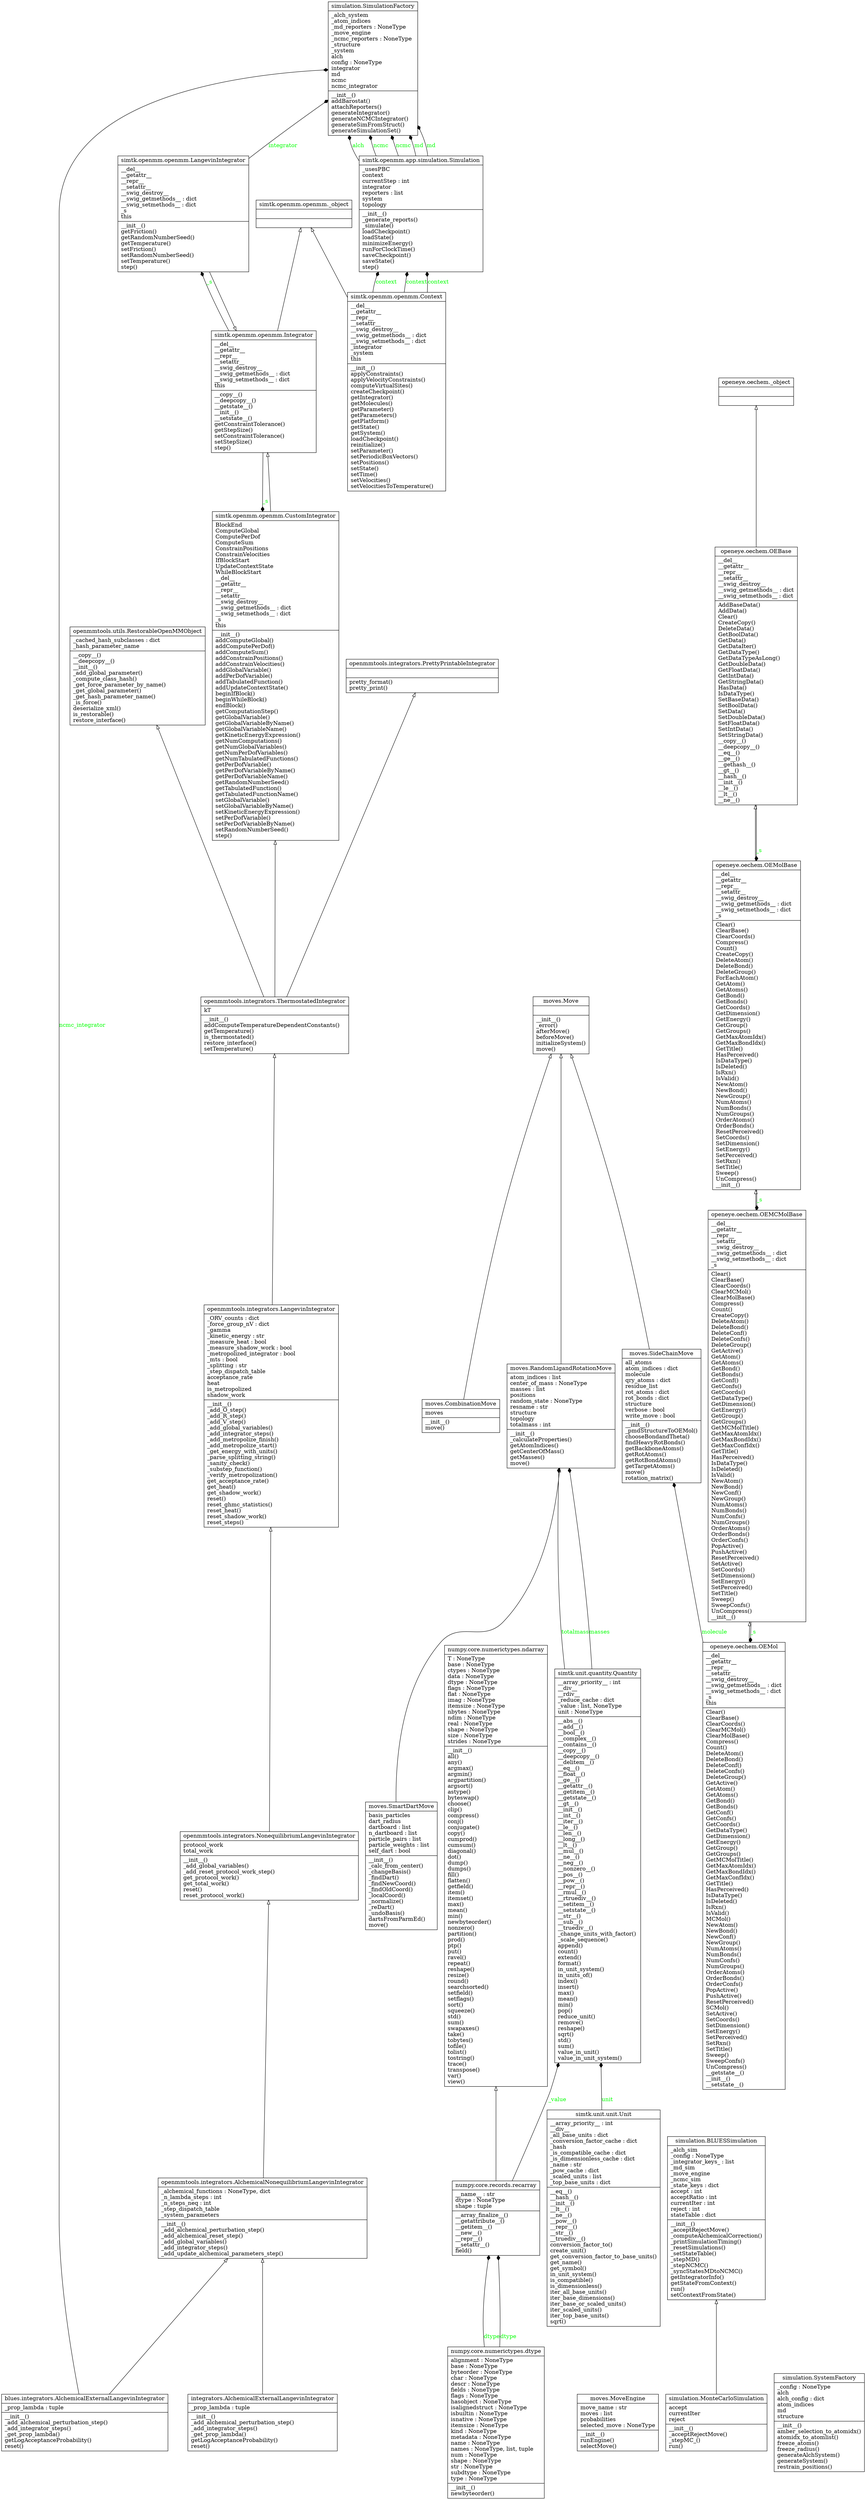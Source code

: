 digraph "classes_blues" {
charset="utf-8"
rankdir=BT
"0" [label="{blues.integrators.AlchemicalExternalLangevinIntegrator|_prop_lambda : tuple\l|__init__()\l_add_alchemical_perturbation_step()\l_add_integrator_steps()\l_get_prop_lambda()\lgetLogAcceptanceProbability()\lreset()\l}", shape="record"];
"1" [label="{integrators.AlchemicalExternalLangevinIntegrator|_prop_lambda : tuple\l|__init__()\l_add_alchemical_perturbation_step()\l_add_integrator_steps()\l_get_prop_lambda()\lgetLogAcceptanceProbability()\lreset()\l}", shape="record"];
"2" [label="{moves.CombinationMove|moves\l|__init__()\lmove()\l}", shape="record"];
"3" [label="{moves.Move|\l|__init__()\l_error()\lafterMove()\lbeforeMove()\linitializeSystem()\lmove()\l}", shape="record"];
"4" [label="{moves.MoveEngine|move_name : str\lmoves : list\lprobabilities\lselected_move : NoneType\l|__init__()\lrunEngine()\lselectMove()\l}", shape="record"];
"5" [label="{moves.RandomLigandRotationMove|atom_indices : list\lcenter_of_mass : NoneType\lmasses : list\lpositions\lrandom_state : NoneType\lresname : str\lstructure\ltopology\ltotalmass : int\l|__init__()\l_calculateProperties()\lgetAtomIndices()\lgetCenterOfMass()\lgetMasses()\lmove()\l}", shape="record"];
"6" [label="{moves.SideChainMove|all_atoms\latom_indices : dict\lmolecule\lqry_atoms : dict\lresidue_list\lrot_atoms : dict\lrot_bonds : dict\lstructure\lverbose : bool\lwrite_move : bool\l|__init__()\l_pmdStructureToOEMol()\lchooseBondandTheta()\lfindHeavyRotBonds()\lgetBackboneAtoms()\lgetRotAtoms()\lgetRotBondAtoms()\lgetTargetAtoms()\lmove()\lrotation_matrix()\l}", shape="record"];
"7" [label="{moves.SmartDartMove|basis_particles\ldart_radius\ldartboard : list\ln_dartboard : list\lparticle_pairs : list\lparticle_weights : list\lself_dart : bool\l|__init__()\l_calc_from_center()\l_changeBasis()\l_findDart()\l_findNewCoord()\l_findOldCoord()\l_localCoord()\l_normalize()\l_reDart()\l_undoBasis()\ldartsFromParmEd()\lmove()\l}", shape="record"];
"8" [label="{numpy.core.numerictypes.dtype|alignment : NoneType\lbase : NoneType\lbyteorder : NoneType\lchar : NoneType\ldescr : NoneType\lfields : NoneType\lflags : NoneType\lhasobject : NoneType\lisalignedstruct : NoneType\lisbuiltin : NoneType\lisnative : NoneType\litemsize : NoneType\lkind : NoneType\lmetadata : NoneType\lname : NoneType\lnames : NoneType, list, tuple\lnum : NoneType\lshape : NoneType\lstr : NoneType\lsubdtype : NoneType\ltype : NoneType\l|__init__()\lnewbyteorder()\l}", shape="record"];
"9" [label="{numpy.core.numerictypes.ndarray|T : NoneType\lbase : NoneType\lctypes : NoneType\ldata : NoneType\ldtype : NoneType\lflags : NoneType\lflat : NoneType\limag : NoneType\litemsize : NoneType\lnbytes : NoneType\lndim : NoneType\lreal : NoneType\lshape : NoneType\lsize : NoneType\lstrides : NoneType\l|__init__()\lall()\lany()\largmax()\largmin()\largpartition()\largsort()\lastype()\lbyteswap()\lchoose()\lclip()\lcompress()\lconj()\lconjugate()\lcopy()\lcumprod()\lcumsum()\ldiagonal()\ldot()\ldump()\ldumps()\lfill()\lflatten()\lgetfield()\litem()\litemset()\lmax()\lmean()\lmin()\lnewbyteorder()\lnonzero()\lpartition()\lprod()\lptp()\lput()\lravel()\lrepeat()\lreshape()\lresize()\lround()\lsearchsorted()\lsetfield()\lsetflags()\lsort()\lsqueeze()\lstd()\lsum()\lswapaxes()\ltake()\ltobytes()\ltofile()\ltolist()\ltostring()\ltrace()\ltranspose()\lvar()\lview()\l}", shape="record"];
"10" [label="{numpy.core.records.recarray|__name__ : str\ldtype : NoneType\lshape : tuple\l|__array_finalize__()\l__getattribute__()\l__getitem__()\l__new__()\l__repr__()\l__setattr__()\lfield()\l}", shape="record"];
"11" [label="{openeye.oechem.OEBase|__del__\l__getattr__\l__repr__\l__setattr__\l__swig_destroy__\l__swig_getmethods__ : dict\l__swig_setmethods__ : dict\l|AddBaseData()\lAddData()\lClear()\lCreateCopy()\lDeleteData()\lGetBoolData()\lGetData()\lGetDataIter()\lGetDataType()\lGetDataTypeAsLong()\lGetDoubleData()\lGetFloatData()\lGetIntData()\lGetStringData()\lHasData()\lIsDataType()\lSetBaseData()\lSetBoolData()\lSetData()\lSetDoubleData()\lSetFloatData()\lSetIntData()\lSetStringData()\l__copy__()\l__deepcopy__()\l__eq__()\l__ge__()\l__gethash__()\l__gt__()\l__hash__()\l__init__()\l__le__()\l__lt__()\l__ne__()\l}", shape="record"];
"12" [label="{openeye.oechem.OEMCMolBase|__del__\l__getattr__\l__repr__\l__setattr__\l__swig_destroy__\l__swig_getmethods__ : dict\l__swig_setmethods__ : dict\l_s\l|Clear()\lClearBase()\lClearCoords()\lClearMCMol()\lClearMolBase()\lCompress()\lCount()\lCreateCopy()\lDeleteAtom()\lDeleteBond()\lDeleteConf()\lDeleteConfs()\lDeleteGroup()\lGetActive()\lGetAtom()\lGetAtoms()\lGetBond()\lGetBonds()\lGetConf()\lGetConfs()\lGetCoords()\lGetDataType()\lGetDimension()\lGetEnergy()\lGetGroup()\lGetGroups()\lGetMCMolTitle()\lGetMaxAtomIdx()\lGetMaxBondIdx()\lGetMaxConfIdx()\lGetTitle()\lHasPerceived()\lIsDataType()\lIsDeleted()\lIsValid()\lNewAtom()\lNewBond()\lNewConf()\lNewGroup()\lNumAtoms()\lNumBonds()\lNumConfs()\lNumGroups()\lOrderAtoms()\lOrderBonds()\lOrderConfs()\lPopActive()\lPushActive()\lResetPerceived()\lSetActive()\lSetCoords()\lSetDimension()\lSetEnergy()\lSetPerceived()\lSetTitle()\lSweep()\lSweepConfs()\lUnCompress()\l__init__()\l}", shape="record"];
"13" [label="{openeye.oechem.OEMol|__del__\l__getattr__\l__repr__\l__setattr__\l__swig_destroy__\l__swig_getmethods__ : dict\l__swig_setmethods__ : dict\l_s\lthis\l|Clear()\lClearBase()\lClearCoords()\lClearMCMol()\lClearMolBase()\lCompress()\lCount()\lDeleteAtom()\lDeleteBond()\lDeleteConf()\lDeleteConfs()\lDeleteGroup()\lGetActive()\lGetAtom()\lGetAtoms()\lGetBond()\lGetBonds()\lGetConf()\lGetConfs()\lGetCoords()\lGetDataType()\lGetDimension()\lGetEnergy()\lGetGroup()\lGetGroups()\lGetMCMolTitle()\lGetMaxAtomIdx()\lGetMaxBondIdx()\lGetMaxConfIdx()\lGetTitle()\lHasPerceived()\lIsDataType()\lIsDeleted()\lIsRxn()\lIsValid()\lMCMol()\lNewAtom()\lNewBond()\lNewConf()\lNewGroup()\lNumAtoms()\lNumBonds()\lNumConfs()\lNumGroups()\lOrderAtoms()\lOrderBonds()\lOrderConfs()\lPopActive()\lPushActive()\lResetPerceived()\lSCMol()\lSetActive()\lSetCoords()\lSetDimension()\lSetEnergy()\lSetPerceived()\lSetRxn()\lSetTitle()\lSweep()\lSweepConfs()\lUnCompress()\l__getstate__()\l__init__()\l__setstate__()\l}", shape="record"];
"14" [label="{openeye.oechem.OEMolBase|__del__\l__getattr__\l__repr__\l__setattr__\l__swig_destroy__\l__swig_getmethods__ : dict\l__swig_setmethods__ : dict\l_s\l|Clear()\lClearBase()\lClearCoords()\lCompress()\lCount()\lCreateCopy()\lDeleteAtom()\lDeleteBond()\lDeleteGroup()\lForEachAtom()\lGetAtom()\lGetAtoms()\lGetBond()\lGetBonds()\lGetCoords()\lGetDimension()\lGetEnergy()\lGetGroup()\lGetGroups()\lGetMaxAtomIdx()\lGetMaxBondIdx()\lGetTitle()\lHasPerceived()\lIsDataType()\lIsDeleted()\lIsRxn()\lIsValid()\lNewAtom()\lNewBond()\lNewGroup()\lNumAtoms()\lNumBonds()\lNumGroups()\lOrderAtoms()\lOrderBonds()\lResetPerceived()\lSetCoords()\lSetDimension()\lSetEnergy()\lSetPerceived()\lSetRxn()\lSetTitle()\lSweep()\lUnCompress()\l__init__()\l}", shape="record"];
"15" [label="{openeye.oechem._object|\l|}", shape="record"];
"16" [label="{openmmtools.integrators.AlchemicalNonequilibriumLangevinIntegrator|_alchemical_functions : NoneType, dict\l_n_lambda_steps : int\l_n_steps_neq : int\l_step_dispatch_table\l_system_parameters\l|__init__()\l_add_alchemical_perturbation_step()\l_add_alchemical_reset_step()\l_add_global_variables()\l_add_integrator_steps()\l_add_update_alchemical_parameters_step()\l}", shape="record"];
"17" [label="{openmmtools.integrators.LangevinIntegrator|_ORV_counts : dict\l_force_group_nV : dict\l_gamma\l_kinetic_energy : str\l_measure_heat : bool\l_measure_shadow_work : bool\l_metropolized_integrator : bool\l_mts : bool\l_splitting : str\l_step_dispatch_table\lacceptance_rate\lheat\lis_metropolized\lshadow_work\l|__init__()\l_add_O_step()\l_add_R_step()\l_add_V_step()\l_add_global_variables()\l_add_integrator_steps()\l_add_metropolize_finish()\l_add_metropolize_start()\l_get_energy_with_units()\l_parse_splitting_string()\l_sanity_check()\l_substep_function()\l_verify_metropolization()\lget_acceptance_rate()\lget_heat()\lget_shadow_work()\lreset()\lreset_ghmc_statistics()\lreset_heat()\lreset_shadow_work()\lreset_steps()\l}", shape="record"];
"18" [label="{openmmtools.integrators.NonequilibriumLangevinIntegrator|protocol_work\ltotal_work\l|__init__()\l_add_global_variables()\l_add_reset_protocol_work_step()\lget_protocol_work()\lget_total_work()\lreset()\lreset_protocol_work()\l}", shape="record"];
"19" [label="{openmmtools.integrators.PrettyPrintableIntegrator|\l|pretty_format()\lpretty_print()\l}", shape="record"];
"20" [label="{openmmtools.integrators.ThermostatedIntegrator|kT\l|__init__()\laddComputeTemperatureDependentConstants()\lgetTemperature()\lis_thermostated()\lrestore_interface()\lsetTemperature()\l}", shape="record"];
"21" [label="{openmmtools.utils.RestorableOpenMMObject|_cached_hash_subclasses : dict\l_hash_parameter_name\l|__copy__()\l__deepcopy__()\l__init__()\l_add_global_parameter()\l_compute_class_hash()\l_get_force_parameter_by_name()\l_get_global_parameter()\l_get_hash_parameter_name()\l_is_force()\ldeserialize_xml()\lis_restorable()\lrestore_interface()\l}", shape="record"];
"22" [label="{simtk.openmm.app.simulation.Simulation|_usesPBC\lcontext\lcurrentStep : int\lintegrator\lreporters : list\lsystem\ltopology\l|__init__()\l_generate_reports()\l_simulate()\lloadCheckpoint()\lloadState()\lminimizeEnergy()\lrunForClockTime()\lsaveCheckpoint()\lsaveState()\lstep()\l}", shape="record"];
"23" [label="{simtk.openmm.openmm.Context|__del__\l__getattr__\l__repr__\l__setattr__\l__swig_destroy__\l__swig_getmethods__ : dict\l__swig_setmethods__ : dict\l_integrator\l_system\lthis\l|__init__()\lapplyConstraints()\lapplyVelocityConstraints()\lcomputeVirtualSites()\lcreateCheckpoint()\lgetIntegrator()\lgetMolecules()\lgetParameter()\lgetParameters()\lgetPlatform()\lgetState()\lgetSystem()\lloadCheckpoint()\lreinitialize()\lsetParameter()\lsetPeriodicBoxVectors()\lsetPositions()\lsetState()\lsetTime()\lsetVelocities()\lsetVelocitiesToTemperature()\l}", shape="record"];
"24" [label="{simtk.openmm.openmm.CustomIntegrator|BlockEnd\lComputeGlobal\lComputePerDof\lComputeSum\lConstrainPositions\lConstrainVelocities\lIfBlockStart\lUpdateContextState\lWhileBlockStart\l__del__\l__getattr__\l__repr__\l__setattr__\l__swig_destroy__\l__swig_getmethods__ : dict\l__swig_setmethods__ : dict\l_s\lthis\l|__init__()\laddComputeGlobal()\laddComputePerDof()\laddComputeSum()\laddConstrainPositions()\laddConstrainVelocities()\laddGlobalVariable()\laddPerDofVariable()\laddTabulatedFunction()\laddUpdateContextState()\lbeginIfBlock()\lbeginWhileBlock()\lendBlock()\lgetComputationStep()\lgetGlobalVariable()\lgetGlobalVariableByName()\lgetGlobalVariableName()\lgetKineticEnergyExpression()\lgetNumComputations()\lgetNumGlobalVariables()\lgetNumPerDofVariables()\lgetNumTabulatedFunctions()\lgetPerDofVariable()\lgetPerDofVariableByName()\lgetPerDofVariableName()\lgetRandomNumberSeed()\lgetTabulatedFunction()\lgetTabulatedFunctionName()\lsetGlobalVariable()\lsetGlobalVariableByName()\lsetKineticEnergyExpression()\lsetPerDofVariable()\lsetPerDofVariableByName()\lsetRandomNumberSeed()\lstep()\l}", shape="record"];
"25" [label="{simtk.openmm.openmm.Integrator|__del__\l__getattr__\l__repr__\l__setattr__\l__swig_destroy__\l__swig_getmethods__ : dict\l__swig_setmethods__ : dict\lthis\l|__copy__()\l__deepcopy__()\l__getstate__()\l__init__()\l__setstate__()\lgetConstraintTolerance()\lgetStepSize()\lsetConstraintTolerance()\lsetStepSize()\lstep()\l}", shape="record"];
"26" [label="{simtk.openmm.openmm.LangevinIntegrator|__del__\l__getattr__\l__repr__\l__setattr__\l__swig_destroy__\l__swig_getmethods__ : dict\l__swig_setmethods__ : dict\l_s\lthis\l|__init__()\lgetFriction()\lgetRandomNumberSeed()\lgetTemperature()\lsetFriction()\lsetRandomNumberSeed()\lsetTemperature()\lstep()\l}", shape="record"];
"27" [label="{simtk.openmm.openmm._object|\l|}", shape="record"];
"28" [label="{simtk.unit.quantity.Quantity|__array_priority__ : int\l__div__\l__rdiv__\l_reduce_cache : dict\l_value : list, NoneType\lunit : NoneType\l|__abs__()\l__add__()\l__bool__()\l__complex__()\l__contains__()\l__copy__()\l__deepcopy__()\l__delitem__()\l__eq__()\l__float__()\l__ge__()\l__getattr__()\l__getitem__()\l__getstate__()\l__gt__()\l__init__()\l__int__()\l__iter__()\l__le__()\l__len__()\l__long__()\l__lt__()\l__mul__()\l__ne__()\l__neg__()\l__nonzero__()\l__pos__()\l__pow__()\l__repr__()\l__rmul__()\l__rtruediv__()\l__setitem__()\l__setstate__()\l__str__()\l__sub__()\l__truediv__()\l_change_units_with_factor()\l_scale_sequence()\lappend()\lcount()\lextend()\lformat()\lin_unit_system()\lin_units_of()\lindex()\linsert()\lmax()\lmean()\lmin()\lpop()\lreduce_unit()\lremove()\lreshape()\lsqrt()\lstd()\lsum()\lvalue_in_unit()\lvalue_in_unit_system()\l}", shape="record"];
"29" [label="{simtk.unit.unit.Unit|__array_priority__ : int\l__div__\l_all_base_units : dict\l_conversion_factor_cache : dict\l_hash\l_is_compatible_cache : dict\l_is_dimensionless_cache : dict\l_name : str\l_pow_cache : dict\l_scaled_units : list\l_top_base_units : dict\l|__eq__()\l__hash__()\l__init__()\l__lt__()\l__ne__()\l__pow__()\l__repr__()\l__str__()\l__truediv__()\lconversion_factor_to()\lcreate_unit()\lget_conversion_factor_to_base_units()\lget_name()\lget_symbol()\lin_unit_system()\lis_compatible()\lis_dimensionless()\liter_all_base_units()\liter_base_dimensions()\liter_base_or_scaled_units()\liter_scaled_units()\liter_top_base_units()\lsqrt()\l}", shape="record"];
"30" [label="{simulation.BLUESSimulation|_alch_sim\l_config : NoneType\l_integrator_keys_ : list\l_md_sim\l_move_engine\l_ncmc_sim\l_state_keys : dict\laccept : int\lacceptRatio : int\lcurrentIter : int\lreject : int\lstateTable : dict\l|__init__()\l_acceptRejectMove()\l_computeAlchemicalCorrection()\l_printSimulationTiming()\l_resetSimulations()\l_setStateTable()\l_stepMD()\l_stepNCMC()\l_syncStatesMDtoNCMC()\lgetIntegratorInfo()\lgetStateFromContext()\lrun()\lsetContextFromState()\l}", shape="record"];
"31" [label="{simulation.MonteCarloSimulation|accept\lcurrentIter\lreject\l|__init__()\l_acceptRejectMove()\l_stepMC_()\lrun()\l}", shape="record"];
"32" [label="{simulation.SimulationFactory|_alch_system\l_atom_indices\l_md_reporters : NoneType\l_move_engine\l_ncmc_reporters : NoneType\l_structure\l_system\lalch\lconfig : NoneType\lintegrator\lmd\lncmc\lncmc_integrator\l|__init__()\laddBarostat()\lattachReporters()\lgenerateIntegrator()\lgenerateNCMCIntegrator()\lgenerateSimFromStruct()\lgenerateSimulationSet()\l}", shape="record"];
"33" [label="{simulation.SystemFactory|_config : NoneType\lalch\lalch_config : dict\latom_indices\lmd\lstructure\l|__init__()\lamber_selection_to_atomidx()\latomidx_to_atomlist()\lfreeze_atoms()\lfreeze_radius()\lgenerateAlchSystem()\lgenerateSystem()\lrestrain_positions()\l}", shape="record"];
"0" -> "16" [arrowhead="empty", arrowtail="none"];
"1" -> "16" [arrowhead="empty", arrowtail="none"];
"2" -> "3" [arrowhead="empty", arrowtail="none"];
"5" -> "3" [arrowhead="empty", arrowtail="none"];
"6" -> "3" [arrowhead="empty", arrowtail="none"];
"7" -> "5" [arrowhead="empty", arrowtail="none"];
"10" -> "9" [arrowhead="empty", arrowtail="none"];
"11" -> "15" [arrowhead="empty", arrowtail="none"];
"12" -> "14" [arrowhead="empty", arrowtail="none"];
"13" -> "12" [arrowhead="empty", arrowtail="none"];
"14" -> "11" [arrowhead="empty", arrowtail="none"];
"16" -> "18" [arrowhead="empty", arrowtail="none"];
"17" -> "20" [arrowhead="empty", arrowtail="none"];
"18" -> "17" [arrowhead="empty", arrowtail="none"];
"20" -> "19" [arrowhead="empty", arrowtail="none"];
"20" -> "21" [arrowhead="empty", arrowtail="none"];
"20" -> "24" [arrowhead="empty", arrowtail="none"];
"23" -> "27" [arrowhead="empty", arrowtail="none"];
"24" -> "25" [arrowhead="empty", arrowtail="none"];
"25" -> "27" [arrowhead="empty", arrowtail="none"];
"26" -> "25" [arrowhead="empty", arrowtail="none"];
"31" -> "30" [arrowhead="empty", arrowtail="none"];
"0" -> "32" [arrowhead="diamond", arrowtail="none", fontcolor="green", label="ncmc_integrator", style="solid"];
"8" -> "10" [arrowhead="diamond", arrowtail="none", fontcolor="green", label="dtype", style="solid"];
"8" -> "10" [arrowhead="diamond", arrowtail="none", fontcolor="green", label="dtype", style="solid"];
"10" -> "28" [arrowhead="diamond", arrowtail="none", fontcolor="green", label="_value", style="solid"];
"11" -> "14" [arrowhead="diamond", arrowtail="none", fontcolor="green", label="_s", style="solid"];
"12" -> "13" [arrowhead="diamond", arrowtail="none", fontcolor="green", label="_s", style="solid"];
"13" -> "6" [arrowhead="diamond", arrowtail="none", fontcolor="green", label="molecule", style="solid"];
"14" -> "12" [arrowhead="diamond", arrowtail="none", fontcolor="green", label="_s", style="solid"];
"22" -> "32" [arrowhead="diamond", arrowtail="none", fontcolor="green", label="md", style="solid"];
"22" -> "32" [arrowhead="diamond", arrowtail="none", fontcolor="green", label="md", style="solid"];
"22" -> "32" [arrowhead="diamond", arrowtail="none", fontcolor="green", label="alch", style="solid"];
"22" -> "32" [arrowhead="diamond", arrowtail="none", fontcolor="green", label="ncmc", style="solid"];
"22" -> "32" [arrowhead="diamond", arrowtail="none", fontcolor="green", label="ncmc", style="solid"];
"23" -> "22" [arrowhead="diamond", arrowtail="none", fontcolor="green", label="context", style="solid"];
"23" -> "22" [arrowhead="diamond", arrowtail="none", fontcolor="green", label="context", style="solid"];
"23" -> "22" [arrowhead="diamond", arrowtail="none", fontcolor="green", label="context", style="solid"];
"25" -> "24" [arrowhead="diamond", arrowtail="none", fontcolor="green", label="_s", style="solid"];
"25" -> "26" [arrowhead="diamond", arrowtail="none", fontcolor="green", label="_s", style="solid"];
"26" -> "32" [arrowhead="diamond", arrowtail="none", fontcolor="green", label="integrator", style="solid"];
"28" -> "5" [arrowhead="diamond", arrowtail="none", fontcolor="green", label="totalmass", style="solid"];
"28" -> "5" [arrowhead="diamond", arrowtail="none", fontcolor="green", label="masses", style="solid"];
"29" -> "28" [arrowhead="diamond", arrowtail="none", fontcolor="green", label="unit", style="solid"];
}
